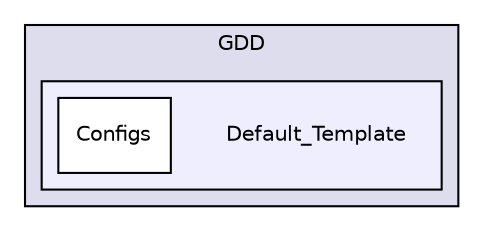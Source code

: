 digraph "C:/Users/mainuser/Desktop/School/SeniorProject/EthKitTCP/Microchip/Graphics/GDD/Default_Template" {
  compound=true
  node [ fontsize="10", fontname="Helvetica"];
  edge [ labelfontsize="10", labelfontname="Helvetica"];
  subgraph clusterdir_2e0bb510e1281863566d5c26b2d8db19 {
    graph [ bgcolor="#ddddee", pencolor="black", label="GDD" fontname="Helvetica", fontsize="10", URL="dir_2e0bb510e1281863566d5c26b2d8db19.html"]
  subgraph clusterdir_7352201fa60bd5505d60dfeecd49d435 {
    graph [ bgcolor="#eeeeff", pencolor="black", label="" URL="dir_7352201fa60bd5505d60dfeecd49d435.html"];
    dir_7352201fa60bd5505d60dfeecd49d435 [shape=plaintext label="Default_Template"];
    dir_f8b7d60371f61ff4e43c393bf928e088 [shape=box label="Configs" color="black" fillcolor="white" style="filled" URL="dir_f8b7d60371f61ff4e43c393bf928e088.html"];
  }
  }
}
